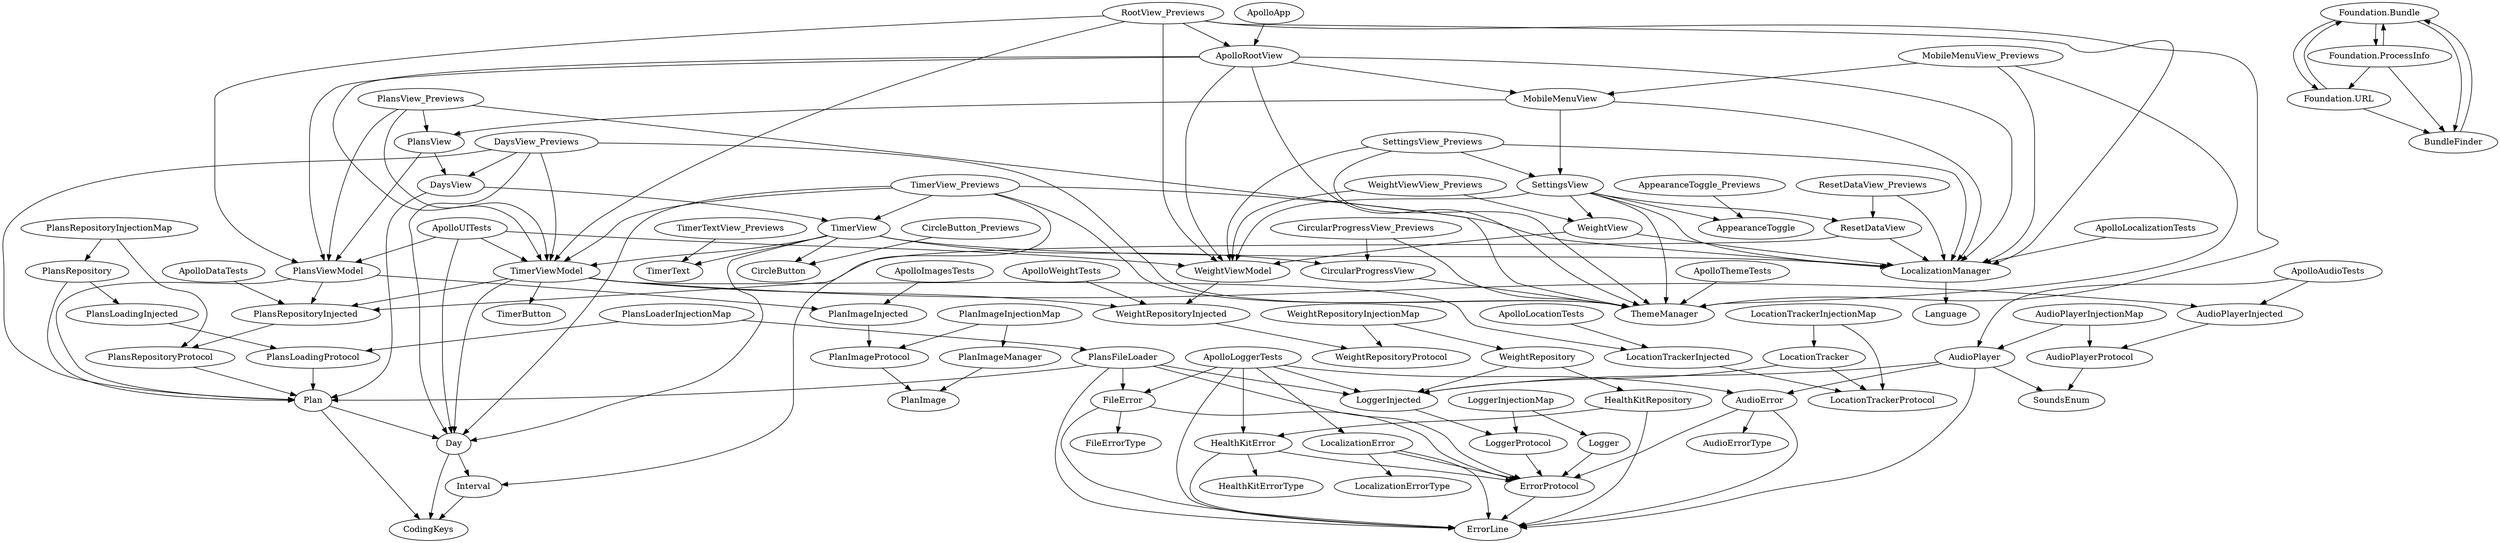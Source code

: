 strict digraph "" {
	ApolloImagesTests	[absolute_name="Apollo/ApolloImages/Tests/ApolloImagesTests/ApolloImagesTests.swift/ApolloImagesTests",
		display_name=ApolloImagesTests,
		"metric_entity_result_dependency_graph_louvain-modularity-in-entity"=4,
		"metric_fan-in-dependency-graph"=0,
		"metric_fan-out-dependency-graph"=1,
		"metric_number-of-methods-in-entity"=2,
		"metric_sloc-in-entity"=24,
		metric_tag_compareimages=0.3019895968805306,
		metric_tag_uiimage=0.6743988172432085,
		metric_tag_xctassertequal=0.6191201986713077];
	PlanImageInjected	[absolute_name="Apollo/ApolloImages/Sources/ApolloImages/Interface/PlanImageInjected.swift/PlanImageInjected",
		display_name=PlanImageInjected,
		"metric_entity_result_dependency_graph_louvain-modularity-in-entity"=4,
		"metric_fan-in-dependency-graph"=2,
		"metric_fan-out-dependency-graph"=1,
		"metric_number-of-methods-in-entity"=0,
		"metric_sloc-in-entity"=9,
		metric_tag_extension=0.2797573689875965,
		metric_tag_planimage=0.40228806204834605,
		metric_tag_planimageinjected=0.691411161715984,
		metric_tag_planimageprotocol=0.4464101080236435,
		metric_tag_public=0.24065088146671487];
	ApolloImagesTests -> PlanImageInjected;
	PlanImageProtocol	[absolute_name="Apollo/ApolloImages/Sources/ApolloImages/Interface/PlanImageProtocol.swift/PlanImageProtocol",
		display_name=PlanImageProtocol,
		"metric_entity_result_dependency_graph_louvain-modularity-in-entity"=4,
		"metric_fan-in-dependency-graph"=2,
		"metric_fan-out-dependency-graph"=1,
		"metric_number-of-methods-in-entity"=0,
		"metric_sloc-in-entity"=2,
		metric_tag_anyobject=0.2725917819684675,
		metric_tag_getimage=0.40009896403229395,
		metric_tag_planimage=0.6983762156889468,
		metric_tag_planimageprotocol=0.3874862707824763,
		metric_tag_uiimage=0.35740675804832744];
	PlanImageInjected -> PlanImageProtocol;
	PlanImageInjectionMap	[absolute_name="Apollo/ApolloImages/Sources/ApolloImages/Interface/PlanImageInjected.swift/PlanImageInjectionMap",
		display_name=PlanImageInjectionMap,
		"metric_entity_result_dependency_graph_louvain-modularity-in-entity"=4,
		"metric_fan-in-dependency-graph"=0,
		"metric_fan-out-dependency-graph"=2,
		"metric_number-of-methods-in-entity"=0,
		"metric_sloc-in-entity"=2,
		metric_tag_enum=0.2679299242828554,
		metric_tag_planimage=0.4052609557448256,
		metric_tag_planimageinjectionmap=0.5572300347408031,
		metric_tag_planimagemanager=0.5012320434422224,
		metric_tag_planimageprotocol=0.4497090619857146];
	PlanImageInjectionMap -> PlanImageProtocol;
	PlanImageManager	[absolute_name="Apollo/ApolloImages/Sources/ApolloImages/Source/PlanImageManager.swift/PlanImageManager",
		display_name=PlanImageManager,
		"metric_entity_result_dependency_graph_louvain-modularity-in-entity"=4,
		"metric_fan-in-dependency-graph"=1,
		"metric_fan-out-dependency-graph"=1,
		"metric_number-of-methods-in-entity"=2,
		"metric_sloc-in-entity"=30,
		metric_tag_imageempty=0.639945530800062,
		metric_tag_loadimage=0.639945530800062,
		metric_tag_planimage=0.20059302430819623,
		metric_tag_uiimage=0.2722127886143075];
	PlanImageInjectionMap -> PlanImageManager;
	PlanImage	[absolute_name="Apollo/ApolloImages/Sources/ApolloImages/Interface/PlanImage.swift/PlanImage",
		display_name=PlanImage,
		"metric_entity_result_dependency_graph_louvain-modularity-in-entity"=4,
		"metric_fan-in-dependency-graph"=2,
		"metric_fan-out-dependency-graph"=0,
		"metric_number-of-methods-in-entity"=0,
		"metric_sloc-in-entity"=7,
		metric_tag_enum=0.5514982803636846,
		metric_tag_planimage=0.8341760286389791];
	PlanImageProtocol -> PlanImage;
	PlanImageManager -> PlanImage;
	ApolloAudioTests	[absolute_name="Apollo/ApolloAudio/Tests/ApolloAudioTests/ApolloAudioTests.swift/ApolloAudioTests",
		display_name=ApolloAudioTests,
		"metric_entity_result_dependency_graph_louvain-modularity-in-entity"=5,
		"metric_fan-in-dependency-graph"=0,
		"metric_fan-out-dependency-graph"=2,
		"metric_number-of-methods-in-entity"=1,
		"metric_sloc-in-entity"=6,
		metric_tag_apolloaudiotests=0.31818000376294225,
		metric_tag_audioplayer=0.5302871555479625,
		metric_tag_audioplayerinjected=0.26514357777398123,
		metric_tag_testaudioplayer=0.31818000376294225,
		metric_tag_xctassertnothrow=0.6363600075258845,
		metric_tag_xctestcase=0.20264088200199934];
	AudioPlayerInjected	[absolute_name="Apollo/ApolloAudio/Sources/ApolloAudio/Interface/AudioPlayerInjected.swift/AudioPlayerInjected",
		display_name=AudioPlayerInjected,
		"metric_entity_result_dependency_graph_louvain-modularity-in-entity"=5,
		"metric_fan-in-dependency-graph"=2,
		"metric_fan-out-dependency-graph"=1,
		"metric_number-of-methods-in-entity"=0,
		"metric_sloc-in-entity"=9,
		metric_tag_audioplayerinjected=0.6561170503166726,
		metric_tag_audioplayerprotocol=0.42362243991128345,
		metric_tag_extension=0.26547673787756176,
		metric_tag_player=0.49519928534006374,
		metric_tag_public=0.22836649919300536];
	ApolloAudioTests -> AudioPlayerInjected;
	AudioPlayer	[absolute_name="Apollo/ApolloAudio/Sources/ApolloAudio/Source/AudioPlayer.swift/AudioPlayer",
		display_name=AudioPlayer,
		"metric_entity_result_dependency_graph_louvain-modularity-in-entity"=5,
		"metric_fan-in-dependency-graph"=2,
		"metric_fan-out-dependency-graph"=4,
		"metric_number-of-methods-in-entity"=2,
		"metric_sloc-in-entity"=23,
		metric_tag_audioplayer=0.5418104201275094,
		metric_tag_avaudioplayer=0.26007530404817425,
		metric_tag_playsound=0.26007530404817425,
		metric_tag_sound=0.3250862520765056,
		metric_tag_throw=0.21672416805100375];
	ApolloAudioTests -> AudioPlayer;
	AudioPlayerProtocol	[absolute_name="Apollo/ApolloAudio/Sources/ApolloAudio/Interface/AudioPlayerProtocol.swift/AudioPlayerProtocol",
		display_name=AudioPlayerProtocol,
		"metric_entity_result_dependency_graph_louvain-modularity-in-entity"=5,
		"metric_fan-in-dependency-graph"=2,
		"metric_fan-out-dependency-graph"=1,
		"metric_number-of-methods-in-entity"=0,
		"metric_sloc-in-entity"=2,
		metric_tag_anyobject=0.31879769784333184,
		metric_tag_audioplayerprotocol=0.453167480616275,
		metric_tag_play=0.5050866916666104,
		metric_tag_sound=0.4679180998117983,
		metric_tag_soundsenum=0.4679180998117983];
	AudioPlayerInjected -> AudioPlayerProtocol;
	SoundsEnum	[absolute_name="Apollo/ApolloAudio/Sources/ApolloAudio/Interface/SoundsEnum.swift/SoundsEnum",
		display_name=SoundsEnum,
		"metric_entity_result_dependency_graph_louvain-modularity-in-entity"=5,
		"metric_fan-in-dependency-graph"=2,
		"metric_fan-out-dependency-graph"=0,
		"metric_number-of-methods-in-entity"=0,
		"metric_sloc-in-entity"=3,
		metric_tag_countdown=0.5846450747928785,
		metric_tag_enum=0.28111175072331407,
		metric_tag_soundsenum=0.4871924226074666];
	AudioPlayer -> SoundsEnum;
	LoggerInjected	[absolute_name="Apollo/ApolloLogger/Sources/ApolloLogger/Interface/LoggerInjected.swift/LoggerInjected",
		display_name=LoggerInjected,
		"metric_entity_result_dependency_graph_louvain-modularity-in-entity"=0,
		"metric_fan-in-dependency-graph"=5,
		"metric_fan-out-dependency-graph"=1,
		"metric_number-of-methods-in-entity"=0,
		"metric_sloc-in-entity"=9,
		metric_tag_extension=0.30008012685842816,
		metric_tag_logger=0.47883922533085754,
		metric_tag_loggerinjected=0.6202784685577946,
		metric_tag_loggerprotocol=0.47883922533085754,
		metric_tag_public=0.2581327787734739];
	AudioPlayer -> LoggerInjected;
	AudioError	[absolute_name="Apollo/ApolloLogger/Sources/ApolloLogger/Source/AudioError.swift/AudioError",
		display_name=AudioError,
		"metric_entity_result_dependency_graph_louvain-modularity-in-entity"=0,
		"metric_fan-in-dependency-graph"=2,
		"metric_fan-out-dependency-graph"=3,
		"metric_number-of-methods-in-entity"=0,
		"metric_sloc-in-entity"=36,
		metric_tag_audioerrortype=0.327532457435941,
		metric_tag_errorline=0.3518299478402541,
		metric_tag_errortype=0.27214583136948906,
		metric_tag_not=0.27214583136948906,
		metric_tag_public=0.30209026099608727,
		metric_tag_requested=0.2314541171519635,
		metric_tag_sound=0.5786212708506222];
	AudioPlayer -> AudioError;
	ErrorLine	[absolute_name="Apollo/ApolloLogger/Sources/ApolloLogger/Source/ErrorLine.swift/ErrorLine",
		display_name=ErrorLine,
		"metric_entity_result_dependency_graph_louvain-modularity-in-entity"=0,
		"metric_fan-in-dependency-graph"=9,
		"metric_fan-out-dependency-graph"=0,
		"metric_number-of-methods-in-entity"=0,
		"metric_sloc-in-entity"=23,
		metric_tag_column=0.6336209475185874,
		metric_tag_errorlocation=0.3168104737592937,
		metric_tag_function=0.6336209475185874];
	AudioPlayer -> ErrorLine;
	AudioPlayerInjectionMap	[absolute_name="Apollo/ApolloAudio/Sources/ApolloAudio/Interface/AudioPlayerInjected.swift/AudioPlayerInjectionMap",
		display_name=AudioPlayerInjectionMap,
		"metric_entity_result_dependency_graph_louvain-modularity-in-entity"=5,
		"metric_fan-in-dependency-graph"=0,
		"metric_fan-out-dependency-graph"=2,
		"metric_number-of-methods-in-entity"=0,
		"metric_sloc-in-entity"=2,
		metric_tag_audioplayer=0.4475435748310052,
		metric_tag_audioplayerinjectionmap=0.5370653044638204,
		metric_tag_audioplayerprotocol=0.4334352408118882,
		metric_tag_enum=0.2582342253444281,
		metric_tag_player=0.5066700940965155];
	AudioPlayerInjectionMap -> AudioPlayer;
	AudioPlayerInjectionMap -> AudioPlayerProtocol;
	AudioPlayerProtocol -> SoundsEnum;
	LoggerProtocol	[absolute_name="Apollo/ApolloLogger/Sources/ApolloLogger/Interface/LoggerProtocol.swift/LoggerProtocol",
		display_name=LoggerProtocol,
		"metric_entity_result_dependency_graph_louvain-modularity-in-entity"=0,
		"metric_fan-in-dependency-graph"=2,
		"metric_fan-out-dependency-graph"=1,
		"metric_number-of-methods-in-entity"=0,
		"metric_sloc-in-entity"=5,
		metric_tag_error=0.5149775887507331,
		metric_tag_handleerror=0.5003633099129454,
		metric_tag_loggerprotocol=0.22446481394894718,
		metric_tag_loginfo=0.2501816549564727,
		metric_tag_logwarn=0.2501816549564727,
		metric_tag_message=0.5003633099129454];
	LoggerInjected -> LoggerProtocol;
	AudioError -> ErrorLine;
	ErrorProtocol	[absolute_name="Apollo/ApolloLogger/Sources/ApolloLogger/Interface/ErrorProtocol.swift/ErrorProtocol",
		display_name=ErrorProtocol,
		"metric_entity_result_dependency_graph_louvain-modularity-in-entity"=0,
		"metric_fan-in-dependency-graph"=7,
		"metric_fan-out-dependency-graph"=1,
		"metric_number-of-methods-in-entity"=0,
		"metric_sloc-in-entity"=2,
		metric_tag_anyobject=0.31565206848689353,
		metric_tag_errorline=0.6761031489016367,
		metric_tag_errorprotocol=0.3662517806813872,
		metric_tag_localizederror=0.5559747627842023];
	AudioError -> ErrorProtocol;
	AudioErrorType	[absolute_name="Apollo/ApolloLogger/Sources/ApolloLogger/Source/AudioError.swift/AudioErrorType",
		display_name=AudioErrorType,
		"metric_entity_result_dependency_graph_louvain-modularity-in-entity"=0,
		"metric_fan-in-dependency-graph"=1,
		"metric_fan-out-dependency-graph"=0,
		"metric_number-of-methods-in-entity"=0,
		"metric_sloc-in-entity"=3,
		metric_tag_audioerrortype=0.5538689206708467,
		metric_tag_enum=0.2822900213339713,
		metric_tag_failedtoloadsound=0.5538689206708467,
		metric_tag_soundnotfound=0.5538689206708467];
	AudioError -> AudioErrorType;
	ApolloThemeTests	[absolute_name="Apollo/ApolloTheme/Tests/ApolloThemeTests/ApolloThemeTests.swift/ApolloThemeTests",
		display_name=ApolloThemeTests,
		"metric_entity_result_dependency_graph_louvain-modularity-in-entity"=8,
		"metric_fan-in-dependency-graph"=0,
		"metric_fan-out-dependency-graph"=1,
		"metric_number-of-methods-in-entity"=1,
		"metric_sloc-in-entity"=13,
		metric_tag_apollothemetests=0.2576417095152102,
		metric_tag_testtheme=0.2576417095152102,
		metric_tag_theme=0.20195829190467685,
		metric_tag_xctassertequal=0.8803348858635027];
	ThemeManager	[absolute_name="Apollo/ApolloTheme/Sources/ApolloTheme/Interface/ThemeManager.swift/ThemeManager",
		display_name=ThemeManager,
		"metric_entity_result_dependency_graph_louvain-modularity-in-entity"=8,
		"metric_fan-in-dependency-graph"=11,
		"metric_fan-out-dependency-graph"=0,
		"metric_number-of-methods-in-entity"=3,
		"metric_sloc-in-entity"=24,
		metric_tag_colorscheme=0.4543692051694955,
		metric_tag_defaults=0.30291280344633037,
		metric_tag_forkey=0.27493560552468593,
		metric_tag_getcolorschemedevice=0.3507401391937559,
		metric_tag_key=0.43841454966508364,
		metric_tag_public=0.3051869962957706,
		metric_tag_stringvalue=0.3154930382872678];
	ApolloThemeTests -> ThemeManager;
	ApolloDataTests	[absolute_name="Apollo/ApolloData/Tests/ApolloDataTests/ApolloDataTests.swift/ApolloDataTests",
		display_name=ApolloDataTests,
		"metric_entity_result_dependency_graph_louvain-modularity-in-entity"=2,
		"metric_fan-in-dependency-graph"=0,
		"metric_fan-out-dependency-graph"=1,
		"metric_number-of-methods-in-entity"=4,
		"metric_sloc-in-entity"=45,
		metric_tag_checkdayinitialvalue=0.21021024037808148,
		metric_tag_checkdaywithvalue=0.21021024037808148,
		metric_tag_checkplans=0.2802803205041086,
		metric_tag_xctassertequal=0.8619197954498257];
	PlansRepositoryInjected	[absolute_name="Apollo/ApolloData/Sources/ApolloData/Interface/PlansRepositoryInjected.swift/PlansRepositoryInjected",
		display_name=PlansRepositoryInjected,
		"metric_entity_result_dependency_graph_louvain-modularity-in-entity"=2,
		"metric_fan-in-dependency-graph"=4,
		"metric_fan-out-dependency-graph"=1,
		"metric_number-of-methods-in-entity"=0,
		"metric_sloc-in-entity"=9,
		metric_tag_extension=0.2877614794684053,
		metric_tag_plansrepository=0.49138306023052736,
		metric_tag_plansrepositoryinjected=0.6353058321657169,
		metric_tag_plansrepositoryprotocol=0.45918230357760387,
		metric_tag_public=0.24753612009164994];
	ApolloDataTests -> PlansRepositoryInjected;
	PlansRepositoryProtocol	[absolute_name="Apollo/ApolloData/Sources/ApolloData/Interface/PlansRepositoryProtocol.swift/PlansRepositoryProtocol",
		display_name=PlansRepositoryProtocol,
		"metric_entity_result_dependency_graph_louvain-modularity-in-entity"=2,
		"metric_fan-in-dependency-graph"=2,
		"metric_fan-out-dependency-graph"=1,
		"metric_number-of-methods-in-entity"=0,
		"metric_sloc-in-entity"=5,
		metric_tag_async=0.3273808084503472,
		metric_tag_load=0.3125553356444427,
		metric_tag_plan=0.3328484286622952,
		metric_tag_plans=0.3738516311248317,
		metric_tag_plansrepositoryprotocol=0.41485483358736824,
		metric_tag_reset=0.42835837462554593,
		metric_tag_save=0.32219370531203684];
	PlansRepositoryInjected -> PlansRepositoryProtocol;
	Day	[absolute_name="Apollo/ApolloData/Sources/ApolloData/Interface/Day.swift/Day",
		display_name=Day,
		"metric_entity_result_dependency_graph_louvain-modularity-in-entity"=3,
		"metric_fan-in-dependency-graph"=6,
		"metric_fan-out-dependency-graph"=2,
		"metric_number-of-methods-in-entity"=1,
		"metric_sloc-in-entity"=20,
		metric_tag_calories=0.24638402959039446,
		metric_tag_day=0.41726039345289256,
		metric_tag_distance=0.27461214607911405,
		metric_tag_hasher=0.27461214607911405,
		metric_tag_intervals=0.30529200537345585,
		metric_tag_name=0.21971676667582946,
		metric_tag_public=0.5312830765660821];
	Interval	[absolute_name="Apollo/ApolloData/Sources/ApolloData/Interface/Interval.swift/Interval",
		display_name=Interval,
		"metric_entity_result_dependency_graph_louvain-modularity-in-entity"=3,
		"metric_fan-in-dependency-graph"=2,
		"metric_fan-out-dependency-graph"=1,
		"metric_number-of-methods-in-entity"=0,
		"metric_sloc-in-entity"=9,
		metric_tag_codable=0.22838367106754912,
		metric_tag_codingkeys=0.2211841193431169,
		metric_tag_identifiable=0.2117637368708131,
		metric_tag_interval=0.22838367106754912,
		metric_tag_public=0.4769439789077624,
		metric_tag_seconds=0.47338988715555547,
		metric_tag_type=0.45676734213509823,
		metric_tag_uuid=0.22838367106754912];
	Day -> Interval;
	CodingKeys	[absolute_name="Apollo/ApolloData/Sources/ApolloData/Interface/Plan.swift/CodingKeys",
		display_name=CodingKeys,
		"metric_entity_result_dependency_graph_louvain-modularity-in-entity"=3,
		"metric_fan-in-dependency-graph"=3,
		"metric_fan-out-dependency-graph"=0,
		"metric_number-of-methods-in-entity"=0,
		"metric_sloc-in-entity"=3,
		metric_tag_codingkey=0.48679378415521785,
		metric_tag_codingkeys=0.48679378415521785,
		metric_tag_days=0.5425655469109554,
		metric_tag_enum=0.29002444637020747,
		metric_tag_name=0.38415110468220315];
	Day -> CodingKeys;
	Interval -> CodingKeys;
	Plan	[absolute_name="Apollo/ApolloData/Sources/ApolloData/Interface/Plan.swift/Plan",
		display_name=Plan,
		"metric_entity_result_dependency_graph_louvain-modularity-in-entity"=2,
		"metric_fan-in-dependency-graph"=7,
		"metric_fan-out-dependency-graph"=2,
		"metric_number-of-methods-in-entity"=1,
		"metric_sloc-in-entity"=16,
		metric_tag_days=0.32833995106163244,
		metric_tag_hasher=0.32833995106163244,
		metric_tag_name=0.2324735796987993,
		metric_tag_plan=0.47271228924208575,
		metric_tag_public=0.47642136878386315];
	PlansRepositoryProtocol -> Plan;
	Plan -> Day;
	Plan -> CodingKeys;
	PlansRepositoryInjectionMap	[absolute_name="Apollo/ApolloData/Sources/ApolloData/Interface/PlansRepositoryInjected.swift/PlansRepositoryInjectionMap",
		display_name=PlansRepositoryInjectionMap,
		"metric_entity_result_dependency_graph_louvain-modularity-in-entity"=2,
		"metric_fan-in-dependency-graph"=0,
		"metric_fan-out-dependency-graph"=2,
		"metric_number-of-methods-in-entity"=0,
		"metric_sloc-in-entity"=2,
		metric_tag_enum=0.2179719673386111,
		metric_tag_plansrepository=0.7830258426839917,
		metric_tag_plansrepositoryinjectionmap=0.4533294564155842,
		metric_tag_plansrepositoryprotocol=0.3658567412109707];
	PlansRepositoryInjectionMap -> PlansRepositoryProtocol;
	PlansRepository	[absolute_name="Apollo/ApolloData/Sources/ApolloData/Source/PlansRepository.swift/PlansRepository",
		display_name=PlansRepository,
		"metric_entity_result_dependency_graph_louvain-modularity-in-entity"=2,
		"metric_fan-in-dependency-graph"=1,
		"metric_fan-out-dependency-graph"=2,
		"metric_number-of-methods-in-entity"=3,
		"metric_sloc-in-entity"=15,
		metric_tag_plans=0.8083644030317426,
		metric_tag_plansloadinginjected=0.24994891306077038,
		metric_tag_plansrepository=0.23998223981304423,
		metric_tag_plansrepositoryprotocol=0.224255996214785,
		metric_tag_reset=0.23155553765138256];
	PlansRepositoryInjectionMap -> PlansRepository;
	PlansRepository -> Plan;
	PlansLoadingInjected	[absolute_name="Apollo/ApolloData/Sources/ApolloData/Source/PlansLoadingInjected.swift/PlansLoadingInjected",
		display_name=PlansLoadingInjected,
		"metric_entity_result_dependency_graph_louvain-modularity-in-entity"=2,
		"metric_fan-in-dependency-graph"=1,
		"metric_fan-out-dependency-graph"=1,
		"metric_number-of-methods-in-entity"=0,
		"metric_sloc-in-entity"=9,
		metric_tag_extension=0.2565133589491348,
		metric_tag_plansloader=0.47847970804272505,
		metric_tag_plansloadinginjected=0.6843226580968605,
		metric_tag_plansloadingprotocol=0.4093195353258699,
		metric_tag_public=0.22065608553043706];
	PlansRepository -> PlansLoadingInjected;
	PlansLoaderInjectionMap	[absolute_name="Apollo/ApolloData/Sources/ApolloData/Source/PlansLoadingInjected.swift/PlansLoaderInjectionMap",
		display_name=PlansLoaderInjectionMap,
		"metric_entity_result_dependency_graph_louvain-modularity-in-entity"=2,
		"metric_fan-in-dependency-graph"=0,
		"metric_fan-out-dependency-graph"=2,
		"metric_number-of-methods-in-entity"=0,
		"metric_sloc-in-entity"=2,
		metric_tag_enum=0.2540656308101003,
		metric_tag_plansloader=0.4984910768413821,
		metric_tag_plansloaderinjectionmap=0.528395626810601,
		metric_tag_plansloadingprotocol=0.4264384309450954];
	PlansLoadingProtocol	[absolute_name="Apollo/ApolloData/Sources/ApolloData/Source/PlansLoadingProtocol.swift/PlansLoadingProtocol",
		display_name=PlansLoadingProtocol,
		"metric_entity_result_dependency_graph_louvain-modularity-in-entity"=2,
		"metric_fan-in-dependency-graph"=2,
		"metric_fan-out-dependency-graph"=1,
		"metric_number-of-methods-in-entity"=0,
		"metric_sloc-in-entity"=4,
		metric_tag_anyobject=0.26366444824598256,
		metric_tag_load=0.28237477512352066,
		metric_tag_plan=0.6014167059406842,
		metric_tag_plans=0.3377522576947016,
		metric_tag_plansloadingprotocol=0.37479616241906105,
		metric_tag_remove=0.3869957921459531,
		metric_tag_save=0.2910824571147196];
	PlansLoaderInjectionMap -> PlansLoadingProtocol;
	PlansFileLoader	[absolute_name="Apollo/ApolloData/Sources/ApolloData/Source/PlansFileLoader.swift/PlansFileLoader",
		display_name=PlansFileLoader,
		"metric_entity_result_dependency_graph_louvain-modularity-in-entity"=0,
		"metric_fan-in-dependency-graph"=1,
		"metric_fan-out-dependency-graph"=5,
		"metric_number-of-methods-in-entity"=5,
		"metric_sloc-in-entity"=60,
		metric_tag_catch=0.3542349733194164,
		metric_tag_errorline=0.27477284122045903,
		metric_tag_jsondata=0.25823069912210583,
		metric_tag_plan=0.29261285285926064,
		metric_tag_throw=0.37657731042650905,
		metric_tag_userdefaultskey=0.25823069912210583];
	PlansLoaderInjectionMap -> PlansFileLoader;
	PlansLoadingProtocol -> Plan;
	PlansFileLoader -> LoggerInjected;
	PlansFileLoader -> ErrorLine;
	PlansFileLoader -> Plan;
	PlansFileLoader -> ErrorProtocol;
	FileError	[absolute_name="Apollo/ApolloLogger/Sources/ApolloLogger/Source/FileError.swift/FileError",
		display_name=FileError,
		"metric_entity_result_dependency_graph_louvain-modularity-in-entity"=0,
		"metric_fan-in-dependency-graph"=2,
		"metric_fan-out-dependency-graph"=3,
		"metric_number-of-methods-in-entity"=0,
		"metric_sloc-in-entity"=64,
		metric_tag_description=0.31046197904212075,
		metric_tag_errorline=0.2387978397152758,
		metric_tag_json=0.2356425746658889,
		metric_tag_not=0.24628502876645014,
		metric_tag_possible=0.31419009955451854,
		metric_tag_public=0.2314542039060111,
		metric_tag_seems=0.2356425746658889];
	PlansFileLoader -> FileError;
	PlansLoadingInjected -> PlansLoadingProtocol;
	ErrorProtocol -> ErrorLine;
	FileError -> ErrorLine;
	FileError -> ErrorProtocol;
	FileErrorType	[absolute_name="Apollo/ApolloLogger/Sources/ApolloLogger/Source/FileError.swift/FileErrorType",
		display_name=FileErrorType,
		"metric_entity_result_dependency_graph_louvain-modularity-in-entity"=0,
		"metric_fan-in-dependency-graph"=1,
		"metric_fan-out-dependency-graph"=0,
		"metric_number-of-methods-in-entity"=0,
		"metric_sloc-in-entity"=7,
		metric_tag_description=0.44291589744754917,
		metric_tag_emptystring=0.3171500472002663,
		metric_tag_encodingjsondata=0.3171500472002663,
		metric_tag_readingjsondata=0.3171500472002663];
	FileError -> FileErrorType;
	ApolloWeightTests	[absolute_name="Apollo/ApolloWeight/Tests/ApolloWeightTests/ApolloWeightTests.swift/ApolloWeightTests",
		display_name=ApolloWeightTests,
		"metric_entity_result_dependency_graph_louvain-modularity-in-entity"=7,
		"metric_fan-in-dependency-graph"=0,
		"metric_fan-out-dependency-graph"=1,
		"metric_number-of-methods-in-entity"=1,
		"metric_sloc-in-entity"=14,
		metric_tag_bodymass=0.8784596744565365,
		metric_tag_xctassertequal=0.40322737397248914];
	WeightRepositoryInjected	[absolute_name="Apollo/ApolloWeight/Sources/ApolloWeight/Interface/WeightRepositoryInjected.swift/WeightRepositoryInjected",
		display_name=WeightRepositoryInjected,
		"metric_entity_result_dependency_graph_louvain-modularity-in-entity"=7,
		"metric_fan-in-dependency-graph"=3,
		"metric_fan-out-dependency-graph"=1,
		"metric_number-of-methods-in-entity"=0,
		"metric_sloc-in-entity"=9,
		metric_tag_extension=0.2781853993038275,
		metric_tag_public=0.2392986529573928,
		metric_tag_weightrepository=0.4750308938982725,
		metric_tag_weightrepositoryinjected=0.6467351576309043,
		metric_tag_weightrepositoryprotocol=0.4439017088387329];
	ApolloWeightTests -> WeightRepositoryInjected;
	WeightRepositoryProtocol	[absolute_name="Apollo/ApolloWeight/Sources/ApolloWeight/Interface/WeightRepositoryProtocol.swift/WeightRepositoryProtocol",
		display_name=WeightRepositoryProtocol,
		"metric_entity_result_dependency_graph_louvain-modularity-in-entity"=7,
		"metric_fan-in-dependency-graph"=2,
		"metric_fan-out-dependency-graph"=0,
		"metric_number-of-methods-in-entity"=0,
		"metric_sloc-in-entity"=5,
		metric_tag_async=0.26657267745175706,
		metric_tag_bodymass=0.31157672813280174,
		metric_tag_double=0.5514626607702142,
		metric_tag_loadfromhealthkit=0.3765006758285416,
		metric_tag_save=0.26234903349919003,
		metric_tag_value=0.28603763958466355,
		metric_tag_weightrepositoryprotocol=0.3377991650355416];
	WeightRepositoryInjected -> WeightRepositoryProtocol;
	WeightRepositoryInjectionMap	[absolute_name="Apollo/ApolloWeight/Sources/ApolloWeight/Interface/WeightRepositoryInjected.swift/WeightRepositoryInjectionMap",
		display_name=WeightRepositoryInjectionMap,
		"metric_entity_result_dependency_graph_louvain-modularity-in-entity"=7,
		"metric_fan-in-dependency-graph"=0,
		"metric_fan-out-dependency-graph"=2,
		"metric_number-of-methods-in-entity"=0,
		"metric_sloc-in-entity"=2,
		metric_tag_enum=0.2179719673386111,
		metric_tag_weightrepository=0.7830258426839917,
		metric_tag_weightrepositoryinjectionmap=0.4533294564155842,
		metric_tag_weightrepositoryprotocol=0.3658567412109707];
	WeightRepositoryInjectionMap -> WeightRepositoryProtocol;
	WeightRepository	[absolute_name="Apollo/ApolloWeight/Sources/ApolloWeight/Source/WeightRepository.swift/WeightRepository",
		display_name=WeightRepository,
		"metric_entity_result_dependency_graph_louvain-modularity-in-entity"=0,
		"metric_fan-in-dependency-graph"=1,
		"metric_fan-out-dependency-graph"=2,
		"metric_number-of-methods-in-entity"=3,
		"metric_sloc-in-entity"=23,
		metric_tag_await=0.24827104669288924,
		metric_tag_bodymass=0.28054657521376336,
		metric_tag_double=0.24827104669288924,
		metric_tag_forkey=0.29542478308594705,
		metric_tag_healthkitrepository=0.33900469974877023,
		metric_tag_key=0.4710867586224705,
		metric_tag_value=0.38632641459748046];
	WeightRepositoryInjectionMap -> WeightRepository;
	WeightRepository -> LoggerInjected;
	HealthKitRepository	[absolute_name="Apollo/ApolloWeight/Sources/ApolloWeight/Source/HealthKitRepository.swift/HealthKitRepository",
		display_name=HealthKitRepository,
		"metric_entity_result_dependency_graph_louvain-modularity-in-entity"=0,
		"metric_fan-in-dependency-graph"=1,
		"metric_fan-out-dependency-graph"=2,
		"metric_number-of-methods-in-entity"=2,
		"metric_sloc-in-entity"=35,
		metric_tag_errorline=0.2657641501048722,
		metric_tag_healthkiterror=0.3642308621541742,
		metric_tag_oneyearago=0.21854381324971192,
		metric_tag_predicate=0.32781571987456787,
		metric_tag_sampletype=0.21854381324971192,
		metric_tag_store=0.21854381324971192,
		metric_tag_throw=0.3642308621541742];
	WeightRepository -> HealthKitRepository;
	HealthKitRepository -> ErrorLine;
	HealthKitError	[absolute_name="Apollo/ApolloLogger/Sources/ApolloLogger/Source/HealthKitError.swift/HealthKitError",
		display_name=HealthKitError,
		"metric_entity_result_dependency_graph_louvain-modularity-in-entity"=0,
		"metric_fan-in-dependency-graph"=2,
		"metric_fan-out-dependency-graph"=3,
		"metric_number-of-methods-in-entity"=0,
		"metric_sloc-in-entity"=50,
		metric_tag_description=0.391162818700838,
		metric_tag_errorline=0.30087045238484844,
		metric_tag_errortype=0.2327278843129243,
		metric_tag_healthkiterrortype=0.28009224127849475,
		metric_tag_not=0.3878798071882072,
		metric_tag_on=0.28518987135443513,
		metric_tag_public=0.25833512480926635,
		metric_tag_type=0.24740651639946093];
	HealthKitRepository -> HealthKitError;
	HealthKitError -> ErrorLine;
	HealthKitError -> ErrorProtocol;
	HealthKitErrorType	[absolute_name="Apollo/ApolloLogger/Sources/ApolloLogger/Source/HealthKitError.swift/HealthKitErrorType",
		display_name=HealthKitErrorType,
		"metric_entity_result_dependency_graph_louvain-modularity-in-entity"=0,
		"metric_fan-in-dependency-graph"=1,
		"metric_fan-out-dependency-graph"=0,
		"metric_number-of-methods-in-entity"=0,
		"metric_sloc-in-entity"=5,
		metric_tag_authorization=0.35734692568248533,
		metric_tag_description=0.5234080550353701,
		metric_tag_healthdata=0.3747864782368194,
		metric_tag_healthkiterrortype=0.3747864782368194,
		metric_tag_quantitytype=0.3747864782368194,
		metric_tag_query=0.3747864782368194];
	HealthKitError -> HealthKitErrorType;
	ApolloUITests	[absolute_name="Apollo/ApolloUI/Tests/ApolloUITests/ApolloUITests.swift/ApolloUITests",
		display_name=ApolloUITests,
		"metric_entity_result_dependency_graph_louvain-modularity-in-entity"=3,
		"metric_fan-in-dependency-graph"=0,
		"metric_fan-out-dependency-graph"=4,
		"metric_number-of-methods-in-entity"=3,
		"metric_sloc-in-entity"=38,
		metric_tag_xctassertequal=0.9057382742656064];
	ApolloUITests -> Day;
	PlansViewModel	[absolute_name="Apollo/ApolloUI/Sources/ApolloUI/Source/Plans/PlansViewModel.swift/PlansViewModel",
		display_name=PlansViewModel,
		"metric_entity_result_dependency_graph_louvain-modularity-in-entity"=2,
		"metric_fan-in-dependency-graph"=5,
		"metric_fan-out-dependency-graph"=3,
		"metric_number-of-methods-in-entity"=3,
		"metric_sloc-in-entity"=23,
		metric_tag_level=0.33338586219344146,
		metric_tag_loss=0.33338586219344146,
		metric_tag_name=0.7081386644039412,
		metric_tag_plans=0.2695523458884786];
	ApolloUITests -> PlansViewModel;
	TimerViewModel	[absolute_name="Apollo/ApolloUI/Sources/ApolloUI/Source/Timer/TimerViewModel.swift/TimerViewModel",
		display_name=TimerViewModel,
		"metric_entity_result_dependency_graph_louvain-modularity-in-entity"=3,
		"metric_fan-in-dependency-graph"=7,
		"metric_fan-out-dependency-graph"=6,
		"metric_number-of-methods-in-entity"=12,
		"metric_sloc-in-entity"=91,
		metric_tag_activebutton=0.3966686209685109,
		metric_tag_currentinterval=0.5030597997921262,
		metric_tag_starttimer=0.22666778341057767,
		metric_tag_stoptimer=0.3400016751158665,
		metric_tag_timeremaining=0.5100025126737997];
	ApolloUITests -> TimerViewModel;
	WeightViewModel	[absolute_name="Apollo/ApolloUI/Sources/ApolloUI/Source/Settings/WeightViewModel.swift/WeightViewModel",
		display_name=WeightViewModel,
		"metric_entity_result_dependency_graph_louvain-modularity-in-entity"=1,
		"metric_fan-in-dependency-graph"=7,
		"metric_fan-out-dependency-graph"=1,
		"metric_number-of-methods-in-entity"=4,
		"metric_sloc-in-entity"=15,
		metric_tag_bodymass=0.6032620089739775,
		metric_tag_format=0.2429883594981655,
		metric_tag_loadfromhealth=0.27013518743715614,
		metric_tag_observableobject=0.20108733632465917,
		metric_tag_onappear=0.2429883594981655,
		metric_tag_update=0.45021440211620595,
		metric_tag_weightrepositoryinjected=0.21175158766339808];
	ApolloUITests -> WeightViewModel;
	PlansViewModel -> PlanImageInjected;
	PlansViewModel -> PlansRepositoryInjected;
	PlansViewModel -> Plan;
	TimerViewModel -> AudioPlayerInjected;
	TimerViewModel -> PlansRepositoryInjected;
	TimerViewModel -> Day;
	TimerViewModel -> WeightRepositoryInjected;
	TimerButton	[absolute_name="Apollo/ApolloUI/Sources/ApolloUI/Source/Timer/TimerViewModel.swift/TimerButton",
		display_name=TimerButton,
		"metric_entity_result_dependency_graph_louvain-modularity-in-entity"=3,
		"metric_fan-in-dependency-graph"=1,
		"metric_fan-out-dependency-graph"=0,
		"metric_number-of-methods-in-entity"=0,
		"metric_sloc-in-entity"=4,
		metric_tag_enum=0.23685064875077233,
		metric_tag_pause=0.49259258959235236,
		metric_tag_resume=0.49259258959235236,
		metric_tag_start=0.49259258959235236,
		metric_tag_timerbutton=0.4647143124785798];
	TimerViewModel -> TimerButton;
	LocationTrackerInjected	[absolute_name="Apollo/ApolloLocation/Sources/ApolloLocation/Interface/LocationTrackerInjected.swift/LocationTrackerInjected",
		display_name=LocationTrackerInjected,
		"metric_entity_result_dependency_graph_louvain-modularity-in-entity"=6,
		"metric_fan-in-dependency-graph"=2,
		"metric_fan-out-dependency-graph"=1,
		"metric_number-of-methods-in-entity"=0,
		"metric_sloc-in-entity"=9,
		metric_tag_extension=0.27091080595492567,
		metric_tag_locationtracker=0.46260875891231273,
		metric_tag_locationtrackerinjected=0.6695471713383656,
		metric_tag_locationtrackerprotocol=0.43229360709519915,
		metric_tag_public=0.23304095433783384];
	TimerViewModel -> LocationTrackerInjected;
	WeightViewModel -> WeightRepositoryInjected;
	ApolloRootView	[absolute_name="Apollo/ApolloUI/Sources/ApolloUI/Interface/RootView.swift/ApolloRootView",
		display_name=ApolloRootView,
		"metric_entity_result_dependency_graph_louvain-modularity-in-entity"=1,
		"metric_fan-in-dependency-graph"=2,
		"metric_fan-out-dependency-graph"=6,
		"metric_number-of-methods-in-entity"=0,
		"metric_sloc-in-entity"=20,
		metric_tag_localization=0.298875704133228,
		metric_tag_plansviewmodel=0.4690202313693893,
		metric_tag_public=0.20926053225550673,
		metric_tag_theme=0.3292625000789884,
		metric_tag_timerviewmodel=0.4305759313358334,
		metric_tag_view=0.21244249438003568,
		metric_tag_weightviewmodel=0.4391277304838468];
	ApolloRootView -> ThemeManager;
	ApolloRootView -> PlansViewModel;
	ApolloRootView -> TimerViewModel;
	ApolloRootView -> WeightViewModel;
	LocalizationManager	[absolute_name="Apollo/ApolloLocalization/Sources/ApolloLocalization/Interface/LocalizationManager.swift/LocalizationManager",
		display_name=LocalizationManager,
		"metric_entity_result_dependency_graph_louvain-modularity-in-entity"=1,
		"metric_fan-in-dependency-graph"=12,
		"metric_fan-out-dependency-graph"=1,
		"metric_number-of-methods-in-entity"=2,
		"metric_sloc-in-entity"=15,
		metric_tag_defaults=0.32450285219483077,
		metric_tag_forkey=0.2945315851546066,
		metric_tag_key=0.4696624579463791,
		metric_tag_language=0.44179737773190986,
		metric_tag_public=0.32693913767926125,
		metric_tag_stringvalue=0.3379797407275015,
		metric_tag_value=0.2567722542659044];
	ApolloRootView -> LocalizationManager;
	MobileMenuView	[absolute_name="Apollo/ApolloUI/Sources/ApolloUI/Source/Menu/MobileMenuView.swift/MobileMenuView",
		display_name=MobileMenuView,
		"metric_entity_result_dependency_graph_louvain-modularity-in-entity"=1,
		"metric_fan-in-dependency-graph"=2,
		"metric_fan-out-dependency-graph"=3,
		"metric_number-of-methods-in-entity"=1,
		"metric_sloc-in-entity"=39,
		metric_tag_mindragtranslationforswipe=0.21514636097984507,
		metric_tag_selectedtab=0.5378659024496126,
		metric_tag_swipeleft=0.21514636097984507,
		metric_tag_swiperight=0.21514636097984507,
		metric_tag_systemimage=0.21514636097984507,
		metric_tag_tabscount=0.21514636097984507,
		metric_tag_translation=0.5378659024496126];
	ApolloRootView -> MobileMenuView;
	Language	[absolute_name="Apollo/ApolloLocalization/Sources/ApolloLocalization/Interface/Language.swift/Language",
		display_name=Language,
		"metric_entity_result_dependency_graph_louvain-modularity-in-entity"=1,
		"metric_fan-in-dependency-graph"=1,
		"metric_fan-out-dependency-graph"=0,
		"metric_number-of-methods-in-entity"=0,
		"metric_sloc-in-entity"=4,
		metric_tag_caseiterable=0.4637696431490826,
		metric_tag_english=0.4637696431490826,
		metric_tag_enum=0.2229918662432102,
		metric_tag_identifiable=0.36353634333458257,
		metric_tag_language=0.36353634333458257,
		metric_tag_netherlands=0.4637696431490826,
		metric_tag_public=0.20176827307416093];
	LocalizationManager -> Language;
	MobileMenuView -> LocalizationManager;
	SettingsView	[absolute_name="Apollo/ApolloUI/Sources/ApolloUI/Source/Settings/SettingsView.swift/SettingsView",
		display_name=SettingsView,
		"metric_entity_result_dependency_graph_louvain-modularity-in-entity"=1,
		"metric_fan-in-dependency-graph"=2,
		"metric_fan-out-dependency-graph"=6,
		"metric_number-of-methods-in-entity"=2,
		"metric_sloc-in-entity"=70,
		metric_tag_darkmode=0.4563359987032284,
		metric_tag_header=0.380279998919357,
		metric_tag_section=0.380279998919357,
		metric_tag_selectedlanguage=0.2281679993516142,
		metric_tag_text=0.4162017230809716];
	MobileMenuView -> SettingsView;
	PlansView	[absolute_name="Apollo/ApolloUI/Sources/ApolloUI/Source/Plans/PlansView.swift/PlansView",
		display_name=PlansView,
		"metric_entity_result_dependency_graph_louvain-modularity-in-entity"=2,
		"metric_fan-in-dependency-graph"=2,
		"metric_fan-out-dependency-graph"=2,
		"metric_number-of-methods-in-entity"=0,
		"metric_sloc-in-entity"=26,
		metric_tag_alignment=0.3210703294955567,
		metric_tag_maxwidth=0.304900558449518,
		metric_tag_plan=0.39782621208370716,
		metric_tag_view=0.20715684796505227];
	MobileMenuView -> PlansView;
	RootView_Previews	[absolute_name="Apollo/ApolloUI/Sources/ApolloUI/Interface/RootView.swift/RootView_Previews",
		display_name=RootView_Previews,
		"metric_entity_result_dependency_graph_louvain-modularity-in-entity"=1,
		"metric_fan-in-dependency-graph"=0,
		"metric_fan-out-dependency-graph"=6,
		"metric_number-of-methods-in-entity"=0,
		"metric_sloc-in-entity"=9,
		metric_tag_apollorootview=0.4357889601011755,
		metric_tag_localizationmanager=0.3068117221462432,
		metric_tag_plansviewmodel=0.37561906430097397,
		metric_tag_previewprovider=0.3084479998906397,
		metric_tag_previews=0.2941219575782507,
		metric_tag_thememanager=0.3068117221462432,
		metric_tag_timerviewmodel=0.3448306013723093,
		metric_tag_weightviewmodel=0.3516793865189287];
	RootView_Previews -> ThemeManager;
	RootView_Previews -> PlansViewModel;
	RootView_Previews -> TimerViewModel;
	RootView_Previews -> WeightViewModel;
	RootView_Previews -> ApolloRootView;
	RootView_Previews -> LocalizationManager;
	SettingsView -> ThemeManager;
	SettingsView -> WeightViewModel;
	SettingsView -> LocalizationManager;
	AppearanceToggle	[absolute_name="Apollo/ApolloUI/Sources/ApolloUI/Source/Settings/AppearanceToggle.swift/AppearanceToggle",
		display_name=AppearanceToggle,
		"metric_entity_result_dependency_graph_louvain-modularity-in-entity"=1,
		"metric_fan-in-dependency-graph"=2,
		"metric_fan-out-dependency-graph"=0,
		"metric_number-of-methods-in-entity"=0,
		"metric_sloc-in-entity"=31,
		metric_tag_action=0.37099003457514734,
		metric_tag_cornerradius=0.2714379160019682,
		metric_tag_height=0.36624025848315156,
		metric_tag_roundedrectangle=0.2714379160019682,
		metric_tag_style=0.24416017232210102,
		metric_tag_systemname=0.3516364862892038,
		metric_tag_width=0.36624025848315156];
	SettingsView -> AppearanceToggle;
	WeightView	[absolute_name="Apollo/ApolloUI/Sources/ApolloUI/Source/Settings/WeightView.swift/WeightView",
		display_name=WeightView,
		"metric_entity_result_dependency_graph_louvain-modularity-in-entity"=1,
		"metric_fan-in-dependency-graph"=2,
		"metric_fan-out-dependency-graph"=2,
		"metric_number-of-methods-in-entity"=0,
		"metric_sloc-in-entity"=42,
		metric_tag_action=0.23277177233823806,
		metric_tag_button=0.24236083219083293,
		metric_tag_dismiss=0.5109281562772892,
		metric_tag_isfocused=0.34061877085152614,
		metric_tag_label=0.2838420972168838,
		metric_tag_text=0.41421560646828964];
	SettingsView -> WeightView;
	ResetDataView	[absolute_name="Apollo/ApolloUI/Sources/ApolloUI/Source/Settings/ResetDataView.swift/ResetDataView",
		display_name=ResetDataView,
		"metric_entity_result_dependency_graph_louvain-modularity-in-entity"=1,
		"metric_fan-in-dependency-graph"=2,
		"metric_fan-out-dependency-graph"=2,
		"metric_number-of-methods-in-entity"=0,
		"metric_sloc-in-entity"=16,
		metric_tag_button=0.439314380769393,
		metric_tag_ispresented=0.2058070784271028,
		metric_tag_role=0.6174212352813084,
		metric_tag_showingalert=0.4116141568542056,
		metric_tag_view=0.20817805211776352];
	SettingsView -> ResetDataView;
	WeightView -> WeightViewModel;
	WeightView -> LocalizationManager;
	ResetDataView -> PlansRepositoryInjected;
	ResetDataView -> LocalizationManager;
	SettingsView_Previews	[absolute_name="Apollo/ApolloUI/Sources/ApolloUI/Source/Settings/SettingsView.swift/SettingsView_Previews",
		display_name=SettingsView_Previews,
		"metric_entity_result_dependency_graph_louvain-modularity-in-entity"=1,
		"metric_fan-in-dependency-graph"=0,
		"metric_fan-out-dependency-graph"=4,
		"metric_number-of-methods-in-entity"=0,
		"metric_sloc-in-entity"=7,
		metric_tag_localizationmanager=0.35666085826406946,
		metric_tag_previewprovider=0.3419093282692935,
		metric_tag_previews=0.3419093282692935,
		metric_tag_settingsview=0.5065936315744993,
		metric_tag_thememanager=0.35666085826406946,
		metric_tag_view=0.29666902404563933,
		metric_tag_weightviewmodel=0.4088183820103054];
	SettingsView_Previews -> ThemeManager;
	SettingsView_Previews -> WeightViewModel;
	SettingsView_Previews -> LocalizationManager;
	SettingsView_Previews -> SettingsView;
	AppearanceToggle_Previews	[absolute_name="Apollo/ApolloUI/Sources/ApolloUI/Source/Settings/AppearanceToggle.swift/AppearanceToggle_Previews",
		display_name=AppearanceToggle_Previews,
		"metric_entity_result_dependency_graph_louvain-modularity-in-entity"=1,
		"metric_fan-in-dependency-graph"=0,
		"metric_fan-out-dependency-graph"=1,
		"metric_number-of-methods-in-entity"=0,
		"metric_sloc-in-entity"=9,
		metric_tag_action=0.32631521548858977,
		metric_tag_appearancetoggle=0.412389642499933,
		metric_tag_labeltext=0.412389642499933,
		metric_tag_previewprovider=0.27832932919850734,
		metric_tag_previews=0.27832932919850734,
		metric_tag_rectanglecolor=0.412389642499933,
		metric_tag_systemname=0.412389642499933];
	AppearanceToggle_Previews -> AppearanceToggle;
	ResetDataView_Previews	[absolute_name="Apollo/ApolloUI/Sources/ApolloUI/Source/Settings/ResetDataView.swift/ResetDataView_Previews",
		display_name=ResetDataView_Previews,
		"metric_entity_result_dependency_graph_louvain-modularity-in-entity"=1,
		"metric_fan-in-dependency-graph"=0,
		"metric_fan-out-dependency-graph"=2,
		"metric_number-of-methods-in-entity"=0,
		"metric_sloc-in-entity"=5,
		metric_tag_localizationmanager=0.42457803914223413,
		metric_tag_previewprovider=0.40701744752022717,
		metric_tag_previews=0.40701744752022717,
		metric_tag_resetdataview=0.6030617763404643,
		metric_tag_view=0.35316225367875526];
	ResetDataView_Previews -> LocalizationManager;
	ResetDataView_Previews -> ResetDataView;
	WeightViewView_Previews	[absolute_name="Apollo/ApolloUI/Sources/ApolloUI/Source/Settings/WeightView.swift/WeightViewView_Previews",
		display_name=WeightViewView_Previews,
		"metric_entity_result_dependency_graph_louvain-modularity-in-entity"=1,
		"metric_fan-in-dependency-graph"=0,
		"metric_fan-out-dependency-graph"=2,
		"metric_number-of-methods-in-entity"=0,
		"metric_sloc-in-entity"=5,
		metric_tag_previewprovider=0.3959697949765638,
		metric_tag_previews=0.3959697949765638,
		metric_tag_view=0.34357638974601534,
		metric_tag_weightview=0.5866929031927284,
		metric_tag_weightviewmodel=0.473458070672386];
	WeightViewView_Previews -> WeightViewModel;
	WeightViewView_Previews -> WeightView;
	PlansView -> PlansViewModel;
	DaysView	[absolute_name="Apollo/ApolloUI/Sources/ApolloUI/Source/Days/DaysView.swift/DaysView",
		display_name=DaysView,
		"metric_entity_result_dependency_graph_louvain-modularity-in-entity"=2,
		"metric_fan-in-dependency-graph"=2,
		"metric_fan-out-dependency-graph"=2,
		"metric_number-of-methods-in-entity"=0,
		"metric_sloc-in-entity"=20,
		metric_tag_alignment=0.31511077313271085,
		metric_tag_day=0.4120697455161847,
		metric_tag_plan=0.2602946327659957,
		metric_tag_text=0.36663749610111385,
		metric_tag_view=0.2033117000395592];
	PlansView -> DaysView;
	DaysView -> Plan;
	TimerView	[absolute_name="Apollo/ApolloUI/Sources/ApolloUI/Source/Timer/TimerView.swift/TimerView",
		display_name=TimerView,
		"metric_entity_result_dependency_graph_louvain-modularity-in-entity"=3,
		"metric_fan-in-dependency-graph"=2,
		"metric_fan-out-dependency-graph"=6,
		"metric_number-of-methods-in-entity"=0,
		"metric_sloc-in-entity"=54,
		metric_tag_action=0.3955010771198817,
		metric_tag_circlebutton=0.4998251385783436,
		metric_tag_day=0.3955010771198817,
		metric_tag_text=0.3518955861194901,
		metric_tag_timeinterval=0.2499125692891718];
	DaysView -> TimerView;
	PlansView_Previews	[absolute_name="Apollo/ApolloUI/Sources/ApolloUI/Source/Plans/PlansView.swift/PlansView_Previews",
		display_name=PlansView_Previews,
		"metric_entity_result_dependency_graph_louvain-modularity-in-entity"=2,
		"metric_fan-in-dependency-graph"=0,
		"metric_fan-out-dependency-graph"=4,
		"metric_number-of-methods-in-entity"=0,
		"metric_sloc-in-entity"=7,
		metric_tag_plansview=0.49274315578139366,
		metric_tag_plansviewmodel=0.4247095269975309,
		metric_tag_previewprovider=0.33256138826477244,
		metric_tag_previews=0.33256138826477244,
		metric_tag_thememanager=0.34690960543370625,
		metric_tag_timerviewmodel=0.38989725368614064,
		metric_tag_view=0.288557972346593];
	PlansView_Previews -> ThemeManager;
	PlansView_Previews -> PlansViewModel;
	PlansView_Previews -> TimerViewModel;
	PlansView_Previews -> PlansView;
	CircularProgressView	[absolute_name="Apollo/ApolloUI/Sources/ApolloUI/Source/Timer/CircularProgressView.swift/CircularProgressView",
		display_name=CircularProgressView,
		"metric_entity_result_dependency_graph_louvain-modularity-in-entity"=8,
		"metric_fan-in-dependency-graph"=2,
		"metric_fan-out-dependency-graph"=1,
		"metric_number-of-methods-in-entity"=0,
		"metric_sloc-in-entity"=29,
		metric_tag_linewidth=0.6254117076688748,
		metric_tag_progress=0.4467226483349105,
		metric_tag_strokecolor=0.33211775953815204,
		metric_tag_strokestyle=0.22141183969210138,
		metric_tag_style=0.2987420865678814];
	CircularProgressView -> ThemeManager;
	CircularProgressView_Previews	[absolute_name="Apollo/ApolloUI/Sources/ApolloUI/Source/Timer/CircularProgressView.swift/CircularProgressView_Previews",
		display_name=CircularProgressView_Previews,
		"metric_entity_result_dependency_graph_louvain-modularity-in-entity"=8,
		"metric_fan-in-dependency-graph"=0,
		"metric_fan-out-dependency-graph"=2,
		"metric_number-of-methods-in-entity"=0,
		"metric_sloc-in-entity"=8,
		metric_tag_circularprogressview=0.4716084746411207,
		metric_tag_linewidth=0.44070356367359426,
		metric_tag_previewprovider=0.31829720454537297,
		metric_tag_previews=0.31829720454537297,
		metric_tag_progress=0.44070356367359426,
		metric_tag_thememanager=0.33202999968106534,
		metric_tag_view=0.2761811779366173];
	CircularProgressView_Previews -> ThemeManager;
	CircularProgressView_Previews -> CircularProgressView;
	TimerView -> Day;
	TimerView -> TimerViewModel;
	TimerView -> LocalizationManager;
	TimerView -> CircularProgressView;
	TimerText	[absolute_name="Apollo/ApolloUI/Sources/ApolloUI/Source/Timer/TimerText.swift/TimerText",
		display_name=TimerText,
		"metric_entity_result_dependency_graph_louvain-modularity-in-entity"=3,
		"metric_fan-in-dependency-graph"=2,
		"metric_fan-out-dependency-graph"=0,
		"metric_number-of-methods-in-entity"=1,
		"metric_sloc-in-entity"=29,
		metric_tag_fontsize=0.33856449199349153,
		metric_tag_hours=0.29401569287471563,
		metric_tag_minutes=0.29401569287471563,
		metric_tag_seconds=0.25392336899511864,
		metric_tag_size=0.29401569287471563,
		metric_tag_time=0.49002615479119266,
		metric_tag_timeinterval=0.33856449199349153];
	TimerView -> TimerText;
	CircleButton	[absolute_name="Apollo/ApolloUI/Sources/ApolloUI/Source/Timer/CircleButton.swift/CircleButton",
		display_name=CircleButton,
		"metric_entity_result_dependency_graph_louvain-modularity-in-entity"=3,
		"metric_fan-in-dependency-graph"=2,
		"metric_fan-out-dependency-graph"=0,
		"metric_number-of-methods-in-entity"=0,
		"metric_sloc-in-entity"=23,
		metric_tag_action=0.3740909281489282,
		metric_tag_button=0.2596677645531436,
		metric_tag_circle=0.45616679603792076,
		metric_tag_height=0.3282679567950341,
		metric_tag_text=0.33284598712495794,
		metric_tag_width=0.3282679567950341];
	TimerView -> CircleButton;
	TimerView_Previews	[absolute_name="Apollo/ApolloUI/Sources/ApolloUI/Source/Timer/TimerView.swift/TimerView_Previews",
		display_name=TimerView_Previews,
		"metric_entity_result_dependency_graph_louvain-modularity-in-entity"=3,
		"metric_fan-in-dependency-graph"=0,
		"metric_fan-out-dependency-graph"=6,
		"metric_number-of-methods-in-entity"=1,
		"metric_sloc-in-entity"=21,
		metric_tag_day=0.7396568945289703,
		metric_tag_interval=0.36077529857694346,
		metric_tag_previewday=0.4329408497181902];
	TimerView_Previews -> ThemeManager;
	TimerView_Previews -> Day;
	TimerView_Previews -> Interval;
	TimerView_Previews -> TimerViewModel;
	TimerView_Previews -> LocalizationManager;
	TimerView_Previews -> TimerView;
	CircleButton_Previews	[absolute_name="Apollo/ApolloUI/Sources/ApolloUI/Source/Timer/CircleButton.swift/CircleButton_Previews",
		display_name=CircleButton_Previews,
		"metric_entity_result_dependency_graph_louvain-modularity-in-entity"=3,
		"metric_fan-in-dependency-graph"=0,
		"metric_fan-out-dependency-graph"=1,
		"metric_number-of-methods-in-entity"=0,
		"metric_sloc-in-entity"=7,
		metric_tag_action=0.3701844478041303,
		metric_tag_circlebutton=0.46783056640617615,
		metric_tag_previewprovider=0.3157474250251325,
		metric_tag_previews=0.3157474250251325,
		metric_tag_print=0.5110396622292241,
		metric_tag_text=0.3293702110269317,
		metric_tag_view=0.2739687767551978];
	CircleButton_Previews -> CircleButton;
	LocationTrackerProtocol	[absolute_name="Apollo/ApolloLocation/Sources/ApolloLocation/Interface/LocationTrackerProtocol.swift/LocationTrackerProtocol",
		display_name=LocationTrackerProtocol,
		"metric_entity_result_dependency_graph_louvain-modularity-in-entity"=6,
		"metric_fan-in-dependency-graph"=3,
		"metric_fan-out-dependency-graph"=0,
		"metric_number-of-methods-in-entity"=0,
		"metric_sloc-in-entity"=8,
		metric_tag_addlocation=0.30925269785324067,
		metric_tag_calculatedistance=0.30925269785324067,
		metric_tag_clear=0.30925269785324067,
		metric_tag_location=0.30925269785324067,
		metric_tag_startupdatinglocation=0.30925269785324067,
		metric_tag_stopupdatinglocation=0.30925269785324067,
		metric_tag_updatinglocationstopped=0.30925269785324067];
	LocationTrackerInjected -> LocationTrackerProtocol;
	TimerTextView_Previews	[absolute_name="Apollo/ApolloUI/Sources/ApolloUI/Source/Timer/TimerText.swift/TimerTextView_Previews",
		display_name=TimerTextView_Previews,
		"metric_entity_result_dependency_graph_louvain-modularity-in-entity"=3,
		"metric_fan-in-dependency-graph"=0,
		"metric_fan-out-dependency-graph"=1,
		"metric_number-of-methods-in-entity"=0,
		"metric_sloc-in-entity"=10,
		metric_tag_currentinterval=0.2833849851405247,
		metric_tag_fontsize=0.30325772604213513,
		metric_tag_intervaltype=0.2833849851405247,
		metric_tag_seconds=0.30325772604213513,
		metric_tag_timeinterval=0.6065154520842703,
		metric_tag_timertext=0.30325772604213513,
		metric_tag_totalintervals=0.2833849851405247];
	TimerTextView_Previews -> TimerText;
	MobileMenuView_Previews	[absolute_name="Apollo/ApolloUI/Sources/ApolloUI/Source/Menu/MobileMenuView.swift/MobileMenuView_Previews",
		display_name=MobileMenuView_Previews,
		"metric_entity_result_dependency_graph_louvain-modularity-in-entity"=1,
		"metric_fan-in-dependency-graph"=0,
		"metric_fan-out-dependency-graph"=3,
		"metric_number-of-methods-in-entity"=0,
		"metric_sloc-in-entity"=6,
		metric_tag_localizationmanager=0.3908116348611296,
		metric_tag_mobilemenuview=0.555100681161042,
		metric_tag_previewprovider=0.3746476252133623,
		metric_tag_previews=0.3746476252133623,
		metric_tag_thememanager=0.3908116348611296,
		metric_tag_view=0.32507549851206147];
	MobileMenuView_Previews -> ThemeManager;
	MobileMenuView_Previews -> LocalizationManager;
	MobileMenuView_Previews -> MobileMenuView;
	DaysView_Previews	[absolute_name="Apollo/ApolloUI/Sources/ApolloUI/Source/Days/DaysView.swift/DaysView_Previews",
		display_name=DaysView_Previews,
		"metric_entity_result_dependency_graph_louvain-modularity-in-entity"=2,
		"metric_fan-in-dependency-graph"=0,
		"metric_fan-out-dependency-graph"=5,
		"metric_number-of-methods-in-entity"=1,
		"metric_sloc-in-entity"=16,
		metric_tag_day=0.4452327333210869,
		metric_tag_plan=0.7031072535429623,
		metric_tag_previewplan=0.4343442644649836];
	DaysView_Previews -> ThemeManager;
	DaysView_Previews -> Day;
	DaysView_Previews -> Plan;
	DaysView_Previews -> TimerViewModel;
	DaysView_Previews -> DaysView;
	ApolloLoggerTests	[absolute_name="Apollo/ApolloLogger/Tests/ApolloLoggerTests/ApolloLoggerTests.swift/ApolloLoggerTests",
		display_name=ApolloLoggerTests,
		"metric_entity_result_dependency_graph_louvain-modularity-in-entity"=0,
		"metric_fan-in-dependency-graph"=0,
		"metric_fan-out-dependency-graph"=6,
		"metric_number-of-methods-in-entity"=1,
		"metric_sloc-in-entity"=19,
		metric_tag_errorline=0.7691238145872681,
		metric_tag_healthkiterror=0.32433457083008305];
	ApolloLoggerTests -> LoggerInjected;
	ApolloLoggerTests -> AudioError;
	ApolloLoggerTests -> ErrorLine;
	ApolloLoggerTests -> FileError;
	ApolloLoggerTests -> HealthKitError;
	LocalizationError	[absolute_name="Apollo/ApolloLogger/Sources/ApolloLogger/Source/LocalizationError.swift/LocalizationError",
		display_name=LocalizationError,
		"metric_entity_result_dependency_graph_louvain-modularity-in-entity"=0,
		"metric_fan-in-dependency-graph"=1,
		"metric_fan-out-dependency-graph"=3,
		"metric_number-of-methods-in-entity"=0,
		"metric_sloc-in-entity"=36,
		metric_tag_errorline=0.46959802090134445,
		metric_tag_errortype=0.3632412322833001,
		metric_tag_localizationerror=0.2668028871421304,
		metric_tag_localizationerrortype=0.4371674291430911,
		metric_tag_not=0.24216082152220006,
		metric_tag_public=0.4032089637853801];
	ApolloLoggerTests -> LocalizationError;
	LocalizationError -> ErrorLine;
	LocalizationError -> ErrorProtocol;
	LocalizationErrorType	[absolute_name="Apollo/ApolloLogger/Sources/ApolloLogger/Source/LocalizationError.swift/LocalizationErrorType",
		display_name=LocalizationErrorType,
		"metric_entity_result_dependency_graph_louvain-modularity-in-entity"=0,
		"metric_fan-in-dependency-graph"=1,
		"metric_fan-out-dependency-graph"=0,
		"metric_number-of-methods-in-entity"=0,
		"metric_sloc-in-entity"=3,
		metric_tag_bundlenotfound=0.5538689206708467,
		metric_tag_enum=0.2822900213339713,
		metric_tag_localizationerrortype=0.5538689206708467,
		metric_tag_pathnotfound=0.5538689206708467];
	LocalizationError -> LocalizationErrorType;
	LoggerInjectionMap	[absolute_name="Apollo/ApolloLogger/Sources/ApolloLogger/Interface/LoggerInjected.swift/LoggerInjectionMap",
		display_name=LoggerInjectionMap,
		"metric_entity_result_dependency_graph_louvain-modularity-in-entity"=0,
		"metric_fan-in-dependency-graph"=0,
		"metric_fan-out-dependency-graph"=2,
		"metric_number-of-methods-in-entity"=0,
		"metric_sloc-in-entity"=2,
		metric_tag_enum=0.22697101012202486,
		metric_tag_logger=0.7619225089032532,
		metric_tag_loggerinjectionmap=0.4720453088395253,
		metric_tag_loggerprotocol=0.3809612544516266];
	LoggerInjectionMap -> LoggerProtocol;
	Logger	[absolute_name="Apollo/ApolloLogger/Sources/ApolloLogger/Source/Logger.swift/Logger",
		display_name=Logger,
		"metric_entity_result_dependency_graph_louvain-modularity-in-entity"=0,
		"metric_fan-in-dependency-graph"=1,
		"metric_fan-out-dependency-graph"=1,
		"metric_number-of-methods-in-entity"=4,
		"metric_sloc-in-entity"=32,
		metric_tag_ddlogerror=0.24239779395495528,
		metric_tag_ddloglevel=0.24239779395495528,
		metric_tag_error=0.22440671392144623,
		metric_tag_handleerror=0.21803839350914364,
		metric_tag_loglevel=0.3635966909324329,
		metric_tag_message=0.6541151805274309];
	LoggerInjectionMap -> Logger;
	LoggerProtocol -> ErrorProtocol;
	Logger -> ErrorProtocol;
	ApolloApp	[absolute_name="Apollo/ApolloApp/ApolloApp/ApolloApp.swift/ApolloApp",
		display_name=ApolloApp,
		"metric_entity_result_dependency_graph_louvain-modularity-in-entity"=1,
		"metric_fan-in-dependency-graph"=0,
		"metric_fan-out-dependency-graph"=1,
		"metric_number-of-methods-in-entity"=0,
		"metric_sloc-in-entity"=6,
		metric_tag_apolloapp=0.44909385605456315,
		metric_tag_apollorootview=0.38785489240186816,
		metric_tag_app=0.42367738972172053,
		metric_tag_body=0.25497093410946825,
		metric_tag_scene=0.44909385605456315,
		metric_tag_windowgroup=0.44909385605456315];
	ApolloApp -> ApolloRootView;
	ApolloLocalizationTests	[absolute_name="Apollo/ApolloLocalization/Tests/ApolloLocalizationTests/ApolloLocalizationTests.swift/ApolloLocalizationTests",
		display_name=ApolloLocalizationTests,
		"metric_entity_result_dependency_graph_louvain-modularity-in-entity"=1,
		"metric_fan-in-dependency-graph"=0,
		"metric_fan-out-dependency-graph"=1,
		"metric_number-of-methods-in-entity"=1,
		"metric_sloc-in-entity"=51,
		metric_tag_xctassertequal=0.9863899059243292];
	ApolloLocalizationTests -> LocalizationManager;
	"Foundation.Bundle"	[absolute_name="Apollo/Build/Intermediates.noindex/ApolloImages.build/Debug-iphonesimulator/ApolloImages.build/DerivedSources/resource_bundle_accessor.swift/\
Foundation.Bundle",
		display_name="Foundation.Bundle",
		"metric_entity_result_dependency_graph_louvain-modularity-in-entity"=9,
		"metric_fan-in-dependency-graph"=3,
		"metric_fan-out-dependency-graph"=3,
		"metric_number-of-methods-in-entity"=0,
		"metric_sloc-in-entity"=30,
		metric_tag_bundle=0.5437167148568052,
		metric_tag_bundlename=0.23441097696635355,
		metric_tag_candidate=0.23441097696635355,
		metric_tag_candidates=0.23441097696635355,
		metric_tag_import=0.25217276440236774,
		metric_tag_overrides=0.5860274424158839,
		metric_tag_url=0.27274171809214515];
	"Foundation.ProcessInfo"	[absolute_name="Apollo/Build/Intermediates.noindex/ApolloImages.build/Debug-iphonesimulator/ApolloImages.build/DerivedSources/resource_bundle_accessor.swift/\
Foundation.ProcessInfo",
		display_name="Foundation.ProcessInfo",
		"metric_entity_result_dependency_graph_louvain-modularity-in-entity"=9,
		"metric_fan-in-dependency-graph"=1,
		"metric_fan-out-dependency-graph"=3,
		"metric_number-of-methods-in-entity"=0,
		"metric_sloc-in-entity"=29,
		metric_tag_bundle=0.5469203669870624,
		metric_tag_bundlename=0.2357921580211087,
		metric_tag_candidate=0.2357921580211087,
		metric_tag_candidates=0.2357921580211087,
		metric_tag_overrides=0.5894803950527718,
		metric_tag_url=0.2743487490373057];
	"Foundation.Bundle" -> "Foundation.ProcessInfo";
	"Foundation.URL"	[absolute_name="Apollo/Build/Intermediates.noindex/ApolloImages.build/Debug-iphonesimulator/ApolloImages.build/DerivedSources/resource_bundle_accessor.swift/\
Foundation.URL",
		display_name="Foundation.URL",
		"metric_entity_result_dependency_graph_louvain-modularity-in-entity"=9,
		"metric_fan-in-dependency-graph"=2,
		"metric_fan-out-dependency-graph"=2,
		"metric_number-of-methods-in-entity"=0,
		"metric_sloc-in-entity"=28,
		metric_tag_bundle=0.548000901498446,
		metric_tag_bundlename=0.23625800566481417,
		metric_tag_candidate=0.23625800566481417,
		metric_tag_candidates=0.23625800566481417,
		metric_tag_overrides=0.5906450141620354,
		metric_tag_url=0.274890771805854];
	"Foundation.Bundle" -> "Foundation.URL";
	BundleFinder	[absolute_name="Apollo/Build/Intermediates.noindex/ApolloImages.build/Debug-iphonesimulator/ApolloImages.build/DerivedSources/resource_bundle_accessor.swift/\
BundleFinder",
		display_name=BundleFinder,
		"metric_entity_result_dependency_graph_louvain-modularity-in-entity"=9,
		"metric_fan-in-dependency-graph"=3,
		"metric_fan-out-dependency-graph"=1,
		"metric_number-of-methods-in-entity"=0,
		"metric_sloc-in-entity"=27,
		metric_tag_bundle=0.548000901498446,
		metric_tag_bundlename=0.23625800566481417,
		metric_tag_candidate=0.23625800566481417,
		metric_tag_candidates=0.23625800566481417,
		metric_tag_overrides=0.5906450141620354,
		metric_tag_url=0.274890771805854];
	"Foundation.Bundle" -> BundleFinder;
	"Foundation.ProcessInfo" -> "Foundation.Bundle";
	"Foundation.ProcessInfo" -> "Foundation.URL";
	"Foundation.ProcessInfo" -> BundleFinder;
	"Foundation.URL" -> "Foundation.Bundle";
	"Foundation.URL" -> BundleFinder;
	BundleFinder -> "Foundation.Bundle";
	ApolloLocationTests	[absolute_name="Apollo/ApolloLocation/Tests/ApolloLocationTests/ApolloLocationTests.swift/ApolloLocationTests",
		display_name=ApolloLocationTests,
		"metric_entity_result_dependency_graph_louvain-modularity-in-entity"=6,
		"metric_fan-in-dependency-graph"=0,
		"metric_fan-out-dependency-graph"=1,
		"metric_number-of-methods-in-entity"=2,
		"metric_sloc-in-entity"=18,
		metric_tag_cllocation=0.3638118650453022,
		metric_tag_latitude=0.43658481778424846,
		metric_tag_locationamsterdam=0.29105654518949897,
		metric_tag_locationrotterdam=0.29105654518949897,
		metric_tag_locationthehague=0.29105654518949897,
		metric_tag_longitude=0.43658481778424846,
		metric_tag_xctasserttrue=0.29105654518949897];
	ApolloLocationTests -> LocationTrackerInjected;
	LocationTrackerInjectionMap	[absolute_name="Apollo/ApolloLocation/Sources/ApolloLocation/Interface/LocationTrackerInjected.swift/LocationTrackerInjectionMap",
		display_name=LocationTrackerInjectionMap,
		"metric_entity_result_dependency_graph_louvain-modularity-in-entity"=6,
		"metric_fan-in-dependency-graph"=0,
		"metric_fan-out-dependency-graph"=2,
		"metric_number-of-methods-in-entity"=0,
		"metric_sloc-in-entity"=2,
		metric_tag_enum=0.2179719673386111,
		metric_tag_locationtracker=0.7830258426839917,
		metric_tag_locationtrackerinjectionmap=0.4533294564155842,
		metric_tag_locationtrackerprotocol=0.3658567412109707];
	LocationTrackerInjectionMap -> LocationTrackerProtocol;
	LocationTracker	[absolute_name="Apollo/ApolloLocation/Sources/ApolloLocation/Source/LocationTracker.swift/LocationTracker",
		display_name=LocationTracker,
		"metric_entity_result_dependency_graph_louvain-modularity-in-entity"=6,
		"metric_fan-in-dependency-graph"=1,
		"metric_fan-out-dependency-graph"=2,
		"metric_number-of-methods-in-entity"=9,
		"metric_sloc-in-entity"=68,
		metric_tag_cllocationmanager=0.2912184292104189,
		metric_tag_distance=0.26195287271094386,
		metric_tag_location=0.26195287271094386,
		metric_tag_locationmanager=0.2912184292104189,
		metric_tag_locations=0.2912184292104189,
		metric_tag_manager=0.21841382190781417,
		metric_tag_statusstring=0.5824368584208378];
	LocationTrackerInjectionMap -> LocationTracker;
	LocationTracker -> LoggerInjected;
	LocationTracker -> LocationTrackerProtocol;
}
